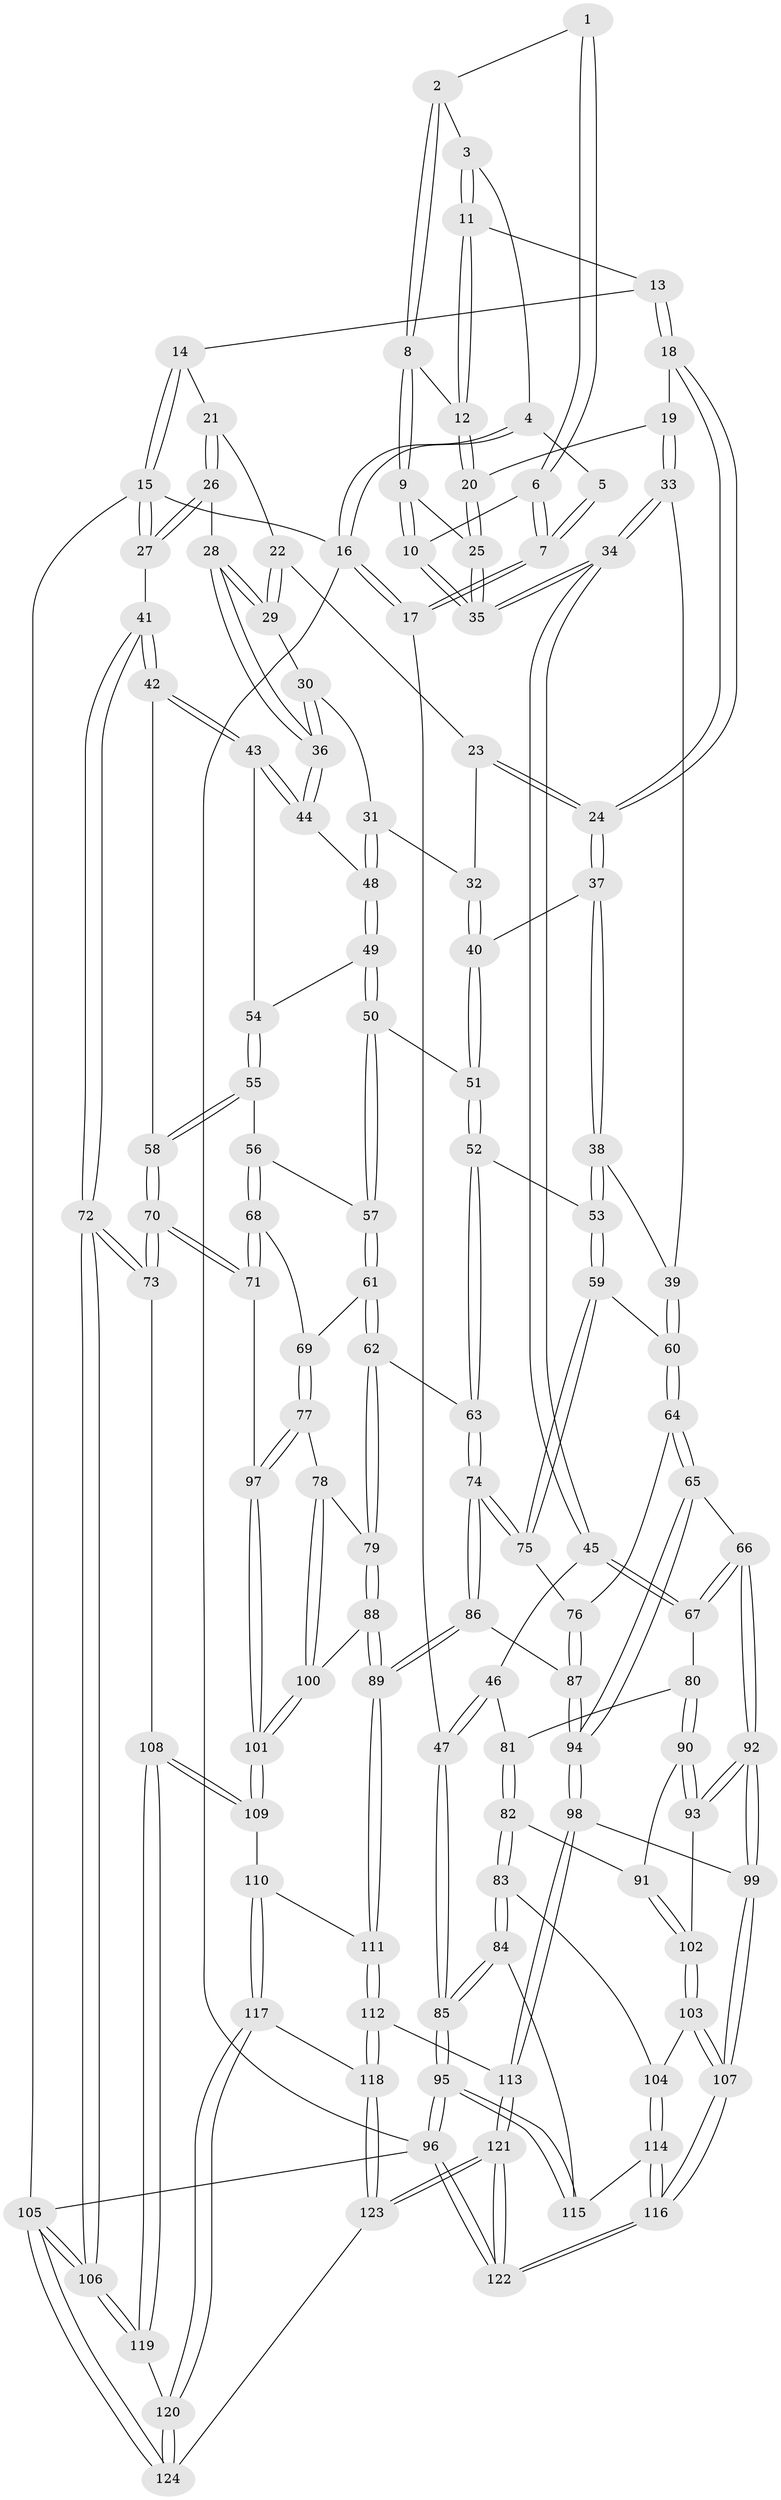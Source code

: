 // Generated by graph-tools (version 1.1) at 2025/51/03/09/25 03:51:11]
// undirected, 124 vertices, 307 edges
graph export_dot {
graph [start="1"]
  node [color=gray90,style=filled];
  1 [pos="+0.15738867213201405+0.12379445802948157"];
  2 [pos="+0.19303755372726614+0.12215342048448592"];
  3 [pos="+0.30478567486799485+0"];
  4 [pos="+0+0"];
  5 [pos="+0.1329852139967431+0.09847205666312728"];
  6 [pos="+0.08207762795160592+0.29324619780239103"];
  7 [pos="+0.03140745587333464+0.2999123815738566"];
  8 [pos="+0.2416648428166828+0.21850276027322663"];
  9 [pos="+0.15518374187078068+0.27847486511382674"];
  10 [pos="+0.12267308249655044+0.29371053093059557"];
  11 [pos="+0.4177971262424314+0"];
  12 [pos="+0.328866707897918+0.1960233218355217"];
  13 [pos="+0.6368981387099878+0"];
  14 [pos="+0.7162452989471344+0"];
  15 [pos="+1+0"];
  16 [pos="+0+0"];
  17 [pos="+0+0.3429652945087423"];
  18 [pos="+0.4943090062551827+0.3151963472109117"];
  19 [pos="+0.37953468824433706+0.26727388035789434"];
  20 [pos="+0.37097261539045306+0.2617855922462952"];
  21 [pos="+0.746142343184842+0.1392748447968327"];
  22 [pos="+0.7449041378813708+0.18969630725527334"];
  23 [pos="+0.725019082787846+0.23302296828260097"];
  24 [pos="+0.5024735868877762+0.3318545354957325"];
  25 [pos="+0.30614491832572444+0.3432288549434755"];
  26 [pos="+1+0.31266050916274324"];
  27 [pos="+1+0.23019279810704021"];
  28 [pos="+0.9605094143132205+0.34060066356798985"];
  29 [pos="+0.8266404625663708+0.29444974379136724"];
  30 [pos="+0.8127837019496881+0.3727138706894928"];
  31 [pos="+0.7701796188621225+0.39917137156598875"];
  32 [pos="+0.6970696031162573+0.3607488944696864"];
  33 [pos="+0.3440559733151228+0.4837613260314461"];
  34 [pos="+0.2969700853065654+0.49630197216105226"];
  35 [pos="+0.2846357264324229+0.46647490616580706"];
  36 [pos="+0.9113578396415742+0.40667236689458225"];
  37 [pos="+0.5079913383902607+0.353540300363981"];
  38 [pos="+0.4699225612282244+0.45643489564752376"];
  39 [pos="+0.38521465489003825+0.47895012864538417"];
  40 [pos="+0.6611357901371462+0.3872405629001963"];
  41 [pos="+1+0.5621896938304122"];
  42 [pos="+0.9434960363634197+0.5253487536774915"];
  43 [pos="+0.9073693704185573+0.4721140921289839"];
  44 [pos="+0.9098792783617781+0.41292018345622244"];
  45 [pos="+0.2720108097528944+0.535585630809343"];
  46 [pos="+0+0.38756336407519537"];
  47 [pos="+0+0.35462513716354427"];
  48 [pos="+0.7822168647773787+0.43734727653898486"];
  49 [pos="+0.7828617323893912+0.47274571847575875"];
  50 [pos="+0.7294480935318461+0.5247953428094451"];
  51 [pos="+0.6633165490102152+0.49758974215477947"];
  52 [pos="+0.5722023715427318+0.5500724500931733"];
  53 [pos="+0.5306897163696179+0.5303734607601849"];
  54 [pos="+0.8384375234128228+0.4896602858630539"];
  55 [pos="+0.8318737249871011+0.548786664467583"];
  56 [pos="+0.7801944618760691+0.5732482367454557"];
  57 [pos="+0.7392848596990702+0.5494380148559099"];
  58 [pos="+0.8997474920896421+0.5827783037149498"];
  59 [pos="+0.4612138555324282+0.6188910929765044"];
  60 [pos="+0.43361275008590355+0.6175376819456143"];
  61 [pos="+0.7029476663602567+0.6237116284341908"];
  62 [pos="+0.6033513983343847+0.6323381070059884"];
  63 [pos="+0.5952056500570204+0.6242751665088838"];
  64 [pos="+0.35582553511919435+0.6468349730243236"];
  65 [pos="+0.3206895363536931+0.6465195064104576"];
  66 [pos="+0.3129587887331157+0.6424315624679727"];
  67 [pos="+0.26534601656059725+0.579282566245971"];
  68 [pos="+0.8245405633910764+0.6577315722427075"];
  69 [pos="+0.7072788968388857+0.6303204594285685"];
  70 [pos="+0.8711194482081915+0.7030209702684856"];
  71 [pos="+0.8621943211065031+0.6998586652970902"];
  72 [pos="+1+0.90593792641146"];
  73 [pos="+0.9472688261994899+0.7918460354347957"];
  74 [pos="+0.5024789162388678+0.6862786046211626"];
  75 [pos="+0.4747679227003105+0.660222306840538"];
  76 [pos="+0.4231004463026964+0.6842133161599255"];
  77 [pos="+0.7202135924435767+0.7054374257631788"];
  78 [pos="+0.6584518784039769+0.7126735738889336"];
  79 [pos="+0.6175712469225496+0.6887268128832333"];
  80 [pos="+0.2634631055517849+0.5804564760410839"];
  81 [pos="+0.12335277927292675+0.6250287468255936"];
  82 [pos="+0.0882838872305273+0.7161482011491375"];
  83 [pos="+0.03755782666740007+0.7533969857832391"];
  84 [pos="+0+0.7489652958990236"];
  85 [pos="+0+0.7333554626684159"];
  86 [pos="+0.49693442949351296+0.7569103056358161"];
  87 [pos="+0.4469073980031476+0.7702494484181296"];
  88 [pos="+0.5691667977760089+0.7645699698529101"];
  89 [pos="+0.5481142473747903+0.7824978678959505"];
  90 [pos="+0.2155488213293223+0.6786291307624441"];
  91 [pos="+0.15059621827603337+0.7313933501088276"];
  92 [pos="+0.2576040589885228+0.7868313072166478"];
  93 [pos="+0.21825309046085672+0.7658676926388223"];
  94 [pos="+0.4002183999282134+0.799953943244811"];
  95 [pos="+0+1"];
  96 [pos="+0+1"];
  97 [pos="+0.7427398865110909+0.7195310758626042"];
  98 [pos="+0.3685885924703766+0.862199271893615"];
  99 [pos="+0.28501296960199807+0.8514952828926582"];
  100 [pos="+0.6625806402318853+0.7749211062629899"];
  101 [pos="+0.7018686921847902+0.8336459889164911"];
  102 [pos="+0.19047625136142277+0.7623842416334792"];
  103 [pos="+0.14978132396102048+0.8213145231204455"];
  104 [pos="+0.08544617097648938+0.8140430422823995"];
  105 [pos="+1+1"];
  106 [pos="+1+1"];
  107 [pos="+0.22983239801014116+0.8903233593948846"];
  108 [pos="+0.7446070612026969+0.8737153584737639"];
  109 [pos="+0.7039358853300212+0.8536071498176077"];
  110 [pos="+0.6431832437058076+0.8731120249003101"];
  111 [pos="+0.5657936160219458+0.8380859507834404"];
  112 [pos="+0.478066230298555+0.927834579705516"];
  113 [pos="+0.372401331986853+0.8681554017476025"];
  114 [pos="+0.09401541125165433+0.9177477399580848"];
  115 [pos="+0.0631041310450842+0.9224447054618892"];
  116 [pos="+0.1752643840642096+0.9758024019658685"];
  117 [pos="+0.6198955094049742+0.9500784703251074"];
  118 [pos="+0.481562414085444+0.9365829670416009"];
  119 [pos="+0.7513050960952122+0.9244043870677984"];
  120 [pos="+0.6503609698566822+1"];
  121 [pos="+0.28051868258383156+1"];
  122 [pos="+0.2048351954489324+1"];
  123 [pos="+0.4999634178461601+1"];
  124 [pos="+0.630227336637705+1"];
  1 -- 2;
  1 -- 6;
  1 -- 6;
  2 -- 3;
  2 -- 8;
  2 -- 8;
  3 -- 4;
  3 -- 11;
  3 -- 11;
  4 -- 5;
  4 -- 16;
  4 -- 16;
  5 -- 7;
  5 -- 7;
  6 -- 7;
  6 -- 7;
  6 -- 10;
  7 -- 17;
  7 -- 17;
  8 -- 9;
  8 -- 9;
  8 -- 12;
  9 -- 10;
  9 -- 10;
  9 -- 25;
  10 -- 35;
  10 -- 35;
  11 -- 12;
  11 -- 12;
  11 -- 13;
  12 -- 20;
  12 -- 20;
  13 -- 14;
  13 -- 18;
  13 -- 18;
  14 -- 15;
  14 -- 15;
  14 -- 21;
  15 -- 16;
  15 -- 27;
  15 -- 27;
  15 -- 105;
  16 -- 17;
  16 -- 17;
  16 -- 96;
  17 -- 47;
  18 -- 19;
  18 -- 24;
  18 -- 24;
  19 -- 20;
  19 -- 33;
  19 -- 33;
  20 -- 25;
  20 -- 25;
  21 -- 22;
  21 -- 26;
  21 -- 26;
  22 -- 23;
  22 -- 29;
  22 -- 29;
  23 -- 24;
  23 -- 24;
  23 -- 32;
  24 -- 37;
  24 -- 37;
  25 -- 35;
  25 -- 35;
  26 -- 27;
  26 -- 27;
  26 -- 28;
  27 -- 41;
  28 -- 29;
  28 -- 29;
  28 -- 36;
  28 -- 36;
  29 -- 30;
  30 -- 31;
  30 -- 36;
  30 -- 36;
  31 -- 32;
  31 -- 48;
  31 -- 48;
  32 -- 40;
  32 -- 40;
  33 -- 34;
  33 -- 34;
  33 -- 39;
  34 -- 35;
  34 -- 35;
  34 -- 45;
  34 -- 45;
  36 -- 44;
  36 -- 44;
  37 -- 38;
  37 -- 38;
  37 -- 40;
  38 -- 39;
  38 -- 53;
  38 -- 53;
  39 -- 60;
  39 -- 60;
  40 -- 51;
  40 -- 51;
  41 -- 42;
  41 -- 42;
  41 -- 72;
  41 -- 72;
  42 -- 43;
  42 -- 43;
  42 -- 58;
  43 -- 44;
  43 -- 44;
  43 -- 54;
  44 -- 48;
  45 -- 46;
  45 -- 67;
  45 -- 67;
  46 -- 47;
  46 -- 47;
  46 -- 81;
  47 -- 85;
  47 -- 85;
  48 -- 49;
  48 -- 49;
  49 -- 50;
  49 -- 50;
  49 -- 54;
  50 -- 51;
  50 -- 57;
  50 -- 57;
  51 -- 52;
  51 -- 52;
  52 -- 53;
  52 -- 63;
  52 -- 63;
  53 -- 59;
  53 -- 59;
  54 -- 55;
  54 -- 55;
  55 -- 56;
  55 -- 58;
  55 -- 58;
  56 -- 57;
  56 -- 68;
  56 -- 68;
  57 -- 61;
  57 -- 61;
  58 -- 70;
  58 -- 70;
  59 -- 60;
  59 -- 75;
  59 -- 75;
  60 -- 64;
  60 -- 64;
  61 -- 62;
  61 -- 62;
  61 -- 69;
  62 -- 63;
  62 -- 79;
  62 -- 79;
  63 -- 74;
  63 -- 74;
  64 -- 65;
  64 -- 65;
  64 -- 76;
  65 -- 66;
  65 -- 94;
  65 -- 94;
  66 -- 67;
  66 -- 67;
  66 -- 92;
  66 -- 92;
  67 -- 80;
  68 -- 69;
  68 -- 71;
  68 -- 71;
  69 -- 77;
  69 -- 77;
  70 -- 71;
  70 -- 71;
  70 -- 73;
  70 -- 73;
  71 -- 97;
  72 -- 73;
  72 -- 73;
  72 -- 106;
  72 -- 106;
  73 -- 108;
  74 -- 75;
  74 -- 75;
  74 -- 86;
  74 -- 86;
  75 -- 76;
  76 -- 87;
  76 -- 87;
  77 -- 78;
  77 -- 97;
  77 -- 97;
  78 -- 79;
  78 -- 100;
  78 -- 100;
  79 -- 88;
  79 -- 88;
  80 -- 81;
  80 -- 90;
  80 -- 90;
  81 -- 82;
  81 -- 82;
  82 -- 83;
  82 -- 83;
  82 -- 91;
  83 -- 84;
  83 -- 84;
  83 -- 104;
  84 -- 85;
  84 -- 85;
  84 -- 115;
  85 -- 95;
  85 -- 95;
  86 -- 87;
  86 -- 89;
  86 -- 89;
  87 -- 94;
  87 -- 94;
  88 -- 89;
  88 -- 89;
  88 -- 100;
  89 -- 111;
  89 -- 111;
  90 -- 91;
  90 -- 93;
  90 -- 93;
  91 -- 102;
  91 -- 102;
  92 -- 93;
  92 -- 93;
  92 -- 99;
  92 -- 99;
  93 -- 102;
  94 -- 98;
  94 -- 98;
  95 -- 96;
  95 -- 96;
  95 -- 115;
  95 -- 115;
  96 -- 122;
  96 -- 122;
  96 -- 105;
  97 -- 101;
  97 -- 101;
  98 -- 99;
  98 -- 113;
  98 -- 113;
  99 -- 107;
  99 -- 107;
  100 -- 101;
  100 -- 101;
  101 -- 109;
  101 -- 109;
  102 -- 103;
  102 -- 103;
  103 -- 104;
  103 -- 107;
  103 -- 107;
  104 -- 114;
  104 -- 114;
  105 -- 106;
  105 -- 106;
  105 -- 124;
  105 -- 124;
  106 -- 119;
  106 -- 119;
  107 -- 116;
  107 -- 116;
  108 -- 109;
  108 -- 109;
  108 -- 119;
  108 -- 119;
  109 -- 110;
  110 -- 111;
  110 -- 117;
  110 -- 117;
  111 -- 112;
  111 -- 112;
  112 -- 113;
  112 -- 118;
  112 -- 118;
  113 -- 121;
  113 -- 121;
  114 -- 115;
  114 -- 116;
  114 -- 116;
  116 -- 122;
  116 -- 122;
  117 -- 118;
  117 -- 120;
  117 -- 120;
  118 -- 123;
  118 -- 123;
  119 -- 120;
  120 -- 124;
  120 -- 124;
  121 -- 122;
  121 -- 122;
  121 -- 123;
  121 -- 123;
  123 -- 124;
}

